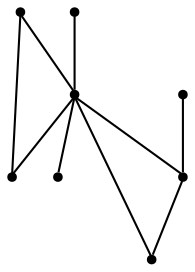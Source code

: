 graph {
  node [shape=point,comment="{\"directed\":false,\"doi\":\"10.1007/978-3-642-36763-2_3\",\"figure\":\"1 (2)\"}"]

  v0 [pos="1054.0045829883625,671.1648075525776"]
  v1 [pos="1102.5728629181235,743.9766588723178"]
  v2 [pos="1005.4363189646405,743.9766588723178"]
  v3 [pos="1054.0046466125198,841.059296868486"]
  v4 [pos="932.5837320565854,622.6234249658005"]
  v5 [pos="884.0154044087061,816.7885101920581"]
  v6 [pos="932.5837320565854,889.6003615117984"]
  v7 [pos="932.5837320565854,719.7061265506617"]

  v0 -- v1 [id="-1",pos="1054.0045829883625,671.1648075525776 1102.5728629181235,743.9766588723178 1102.5728629181235,743.9766588723178 1102.5728629181235,743.9766588723178"]
  v5 -- v3 [id="-2",pos="884.0154044087061,816.7885101920581 1054.0046466125198,841.059296868486 1054.0046466125198,841.059296868486 1054.0046466125198,841.059296868486"]
  v7 -- v2 [id="-3",pos="932.5837320565854,719.7061265506617 1005.4363189646405,743.9766588723178 1005.4363189646405,743.9766588723178 1005.4363189646405,743.9766588723178"]
  v6 -- v5 [id="-4",pos="932.5837320565854,889.6003615117984 884.0154044087061,816.7885101920581 884.0154044087061,816.7885101920581 884.0154044087061,816.7885101920581"]
  v2 -- v5 [id="-5",pos="1005.4363189646405,743.9766588723178 884.0154044087061,816.7885101920581 884.0154044087061,816.7885101920581 884.0154044087061,816.7885101920581"]
  v2 -- v1 [id="-6",pos="1005.4363189646405,743.9766588723178 1102.5728629181235,743.9766588723178 1102.5728629181235,743.9766588723178 1102.5728629181235,743.9766588723178"]
  v2 -- v4 [id="-7",pos="1005.4363189646405,743.9766588723178 932.5837320565854,622.6234249658005 932.5837320565854,622.6234249658005 932.5837320565854,622.6234249658005"]
  v3 -- v2 [id="-8",pos="1054.0046466125198,841.059296868486 1005.4363189646405,743.9766588723178 1005.4363189646405,743.9766588723178 1005.4363189646405,743.9766588723178"]
  v0 -- v2 [id="-9",pos="1054.0045829883625,671.1648075525776 1005.4363189646405,743.9766588723178 1005.4363189646405,743.9766588723178 1005.4363189646405,743.9766588723178"]
}